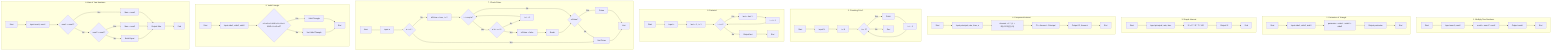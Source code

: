 graph TD
    subgraph "1. Multiply Two Numbers"
    A1[Start] --> B1[Input num1, num2]
    B1 --> C1[result = num1 * num2]
    C1 --> D1[Output result]
    D1 --> E1[End]
    end
    
    subgraph "2. Perimeter of Triangle"
    A2[Start] --> B2[Input side1, side2, side3]
    B2 --> C2[perimeter = side1 + side2 + side3]
    C2 --> D2[Output perimeter]
    D2 --> E2[End]
    end
    
    subgraph "3. Simple Interest"
    A3[Start] --> B3[Input principal, rate, time]
    B3 --> C3[SI = P * R * T / 100]
    C3 --> D3[Output SI]
    D3 --> E3[End]
    end
    
    subgraph "4. Compound Interest"
    A4[Start] --> B4[Input principal, rate, time, n]
    B4 --> C4["Amount = P * (1 + R/(n*100))^(n*t)"]
    C4 --> D4[CI = Amount - Principal]
    D4 --> E4[Output CI, Amount]
    E4 --> F4[End]
    end
    
    subgraph "5. Counting N to 1"
    A5[Start] --> B5[Input N]
    B5 --> C5[i = N]
    C5 --> D5{i >= 1?}
    D5 -->|Yes| E5[Print i]
    E5 --> F5[i = i - 1]
    F5 --> D5
    D5 -->|No| G5[End]
    end
    
    subgraph "6. Factorial"
    A6[Start] --> B6[Input n]
    B6 --> C6[fact = 1, i = 1]
    C6 --> D6{i <= n?}
    D6 -->|Yes| E6[fact = fact * i]
    E6 --> F6[i = i + 1]
    F6 --> D6
    D6 -->|No| G6[Output fact]
    G6 --> H6[End]
    end
    
    subgraph "7. Check Prime"
    A7[Start] --> B7[Input n]
    B7 --> C7{n <= 1?}
    C7 -->|Yes| D7[Not Prime]
    D7 --> M7[End]
    C7 -->|No| E7[isPrime = true, i = 2]
    E7 --> F7{i <= sqrt n?}
    F7 -->|Yes| G7{n % i == 0?}
    G7 -->|Yes| H7[isPrime = false]
    H7 --> I7[Break]
    I7 --> J7{isPrime?}
    G7 -->|No| K7[i = i + 1]
    K7 --> F7
    F7 -->|No| J7
    J7 -->|Yes| L7[Prime]
    J7 -->|No| D7
    L7 --> M7
    end
    
    subgraph "8. Valid Triangle"
    A8[Start] --> B8[Input side1, side2, side3]
    B8 --> C8{s1+s2>s3 AND s2+s3>s1 AND s1+s3>s2?}
    C8 -->|Yes| D8[Valid Triangle]
    C8 -->|No| E8[Not Valid Triangle]
    D8 --> F8[End]
    E8 --> F8
    end
    
    subgraph "9. Max of Two Numbers"
    A9[Start] --> B9[Input num1, num2]
    B9 --> C9{num1 > num2?}
    C9 -->|Yes| D9[Max = num1]
    C9 -->|No| E9{num2 > num1?}
    E9 -->|Yes| F9[Max = num2]
    E9 -->|No| G9[Both Equal]
    D9 --> H9[Output Max]
    F9 --> H9
    G9 --> H9
    H9 --> I9[End]
    end